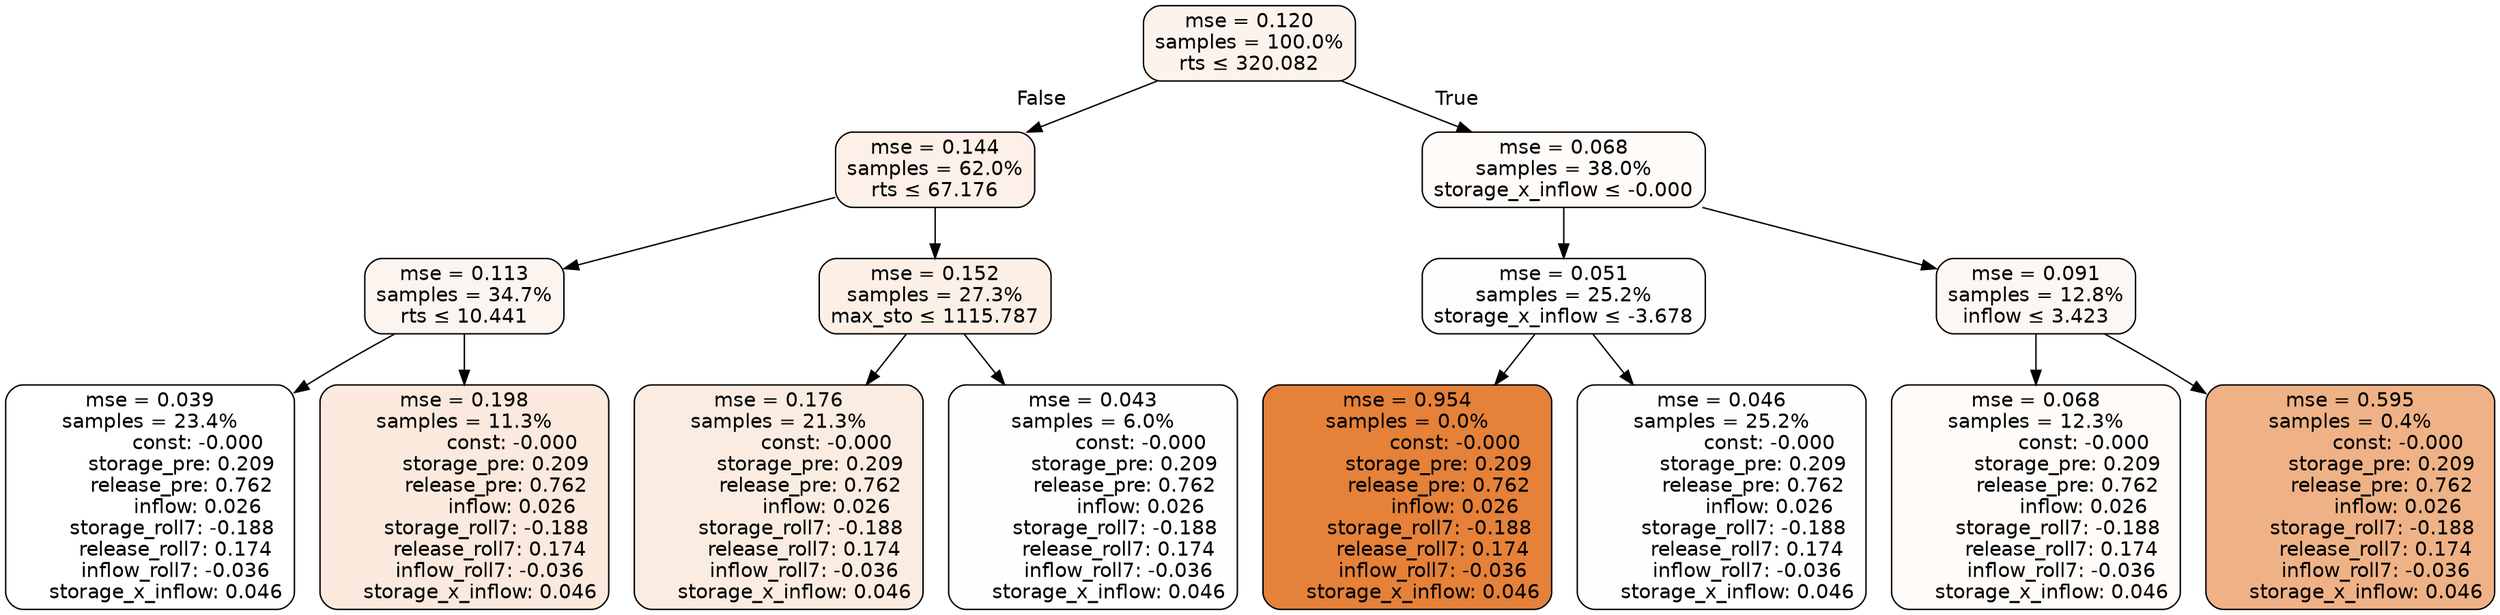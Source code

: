 digraph tree {
node [shape=rectangle, style="filled, rounded", color="black", fontname=helvetica] ;
edge [fontname=helvetica] ;
	"0" [label="mse = 0.120
samples = 100.0%
rts &le; 320.082", fillcolor="#fcf3ed"]
	"1" [label="mse = 0.144
samples = 62.0%
rts &le; 67.176", fillcolor="#fcf0e8"]
	"2" [label="mse = 0.113
samples = 34.7%
rts &le; 10.441", fillcolor="#fcf4ef"]
	"3" [label="mse = 0.039
samples = 23.4%
               const: -0.000
          storage_pre: 0.209
          release_pre: 0.762
               inflow: 0.026
       storage_roll7: -0.188
        release_roll7: 0.174
        inflow_roll7: -0.036
     storage_x_inflow: 0.046", fillcolor="#ffffff"]
	"4" [label="mse = 0.198
samples = 11.3%
               const: -0.000
          storage_pre: 0.209
          release_pre: 0.762
               inflow: 0.026
       storage_roll7: -0.188
        release_roll7: 0.174
        inflow_roll7: -0.036
     storage_x_inflow: 0.046", fillcolor="#fae9dc"]
	"5" [label="mse = 0.152
samples = 27.3%
max_sto &le; 1115.787", fillcolor="#fbefe6"]
	"6" [label="mse = 0.176
samples = 21.3%
               const: -0.000
          storage_pre: 0.209
          release_pre: 0.762
               inflow: 0.026
       storage_roll7: -0.188
        release_roll7: 0.174
        inflow_roll7: -0.036
     storage_x_inflow: 0.046", fillcolor="#fbece1"]
	"7" [label="mse = 0.043
samples = 6.0%
               const: -0.000
          storage_pre: 0.209
          release_pre: 0.762
               inflow: 0.026
       storage_roll7: -0.188
        release_roll7: 0.174
        inflow_roll7: -0.036
     storage_x_inflow: 0.046", fillcolor="#fefefe"]
	"8" [label="mse = 0.068
samples = 38.0%
storage_x_inflow &le; -0.000", fillcolor="#fefbf8"]
	"9" [label="mse = 0.051
samples = 25.2%
storage_x_inflow &le; -3.678", fillcolor="#fefdfc"]
	"10" [label="mse = 0.954
samples = 0.0%
               const: -0.000
          storage_pre: 0.209
          release_pre: 0.762
               inflow: 0.026
       storage_roll7: -0.188
        release_roll7: 0.174
        inflow_roll7: -0.036
     storage_x_inflow: 0.046", fillcolor="#e58139"]
	"11" [label="mse = 0.046
samples = 25.2%
               const: -0.000
          storage_pre: 0.209
          release_pre: 0.762
               inflow: 0.026
       storage_roll7: -0.188
        release_roll7: 0.174
        inflow_roll7: -0.036
     storage_x_inflow: 0.046", fillcolor="#fefefd"]
	"12" [label="mse = 0.091
samples = 12.8%
inflow &le; 3.423", fillcolor="#fdf7f3"]
	"13" [label="mse = 0.068
samples = 12.3%
               const: -0.000
          storage_pre: 0.209
          release_pre: 0.762
               inflow: 0.026
       storage_roll7: -0.188
        release_roll7: 0.174
        inflow_roll7: -0.036
     storage_x_inflow: 0.046", fillcolor="#fefbf8"]
	"14" [label="mse = 0.595
samples = 0.4%
               const: -0.000
          storage_pre: 0.209
          release_pre: 0.762
               inflow: 0.026
       storage_roll7: -0.188
        release_roll7: 0.174
        inflow_roll7: -0.036
     storage_x_inflow: 0.046", fillcolor="#efb286"]

	"0" -> "1" [labeldistance=2.5, labelangle=45, headlabel="False"]
	"1" -> "2"
	"2" -> "3"
	"2" -> "4"
	"1" -> "5"
	"5" -> "6"
	"5" -> "7"
	"0" -> "8" [labeldistance=2.5, labelangle=-45, headlabel="True"]
	"8" -> "9"
	"9" -> "10"
	"9" -> "11"
	"8" -> "12"
	"12" -> "13"
	"12" -> "14"
}